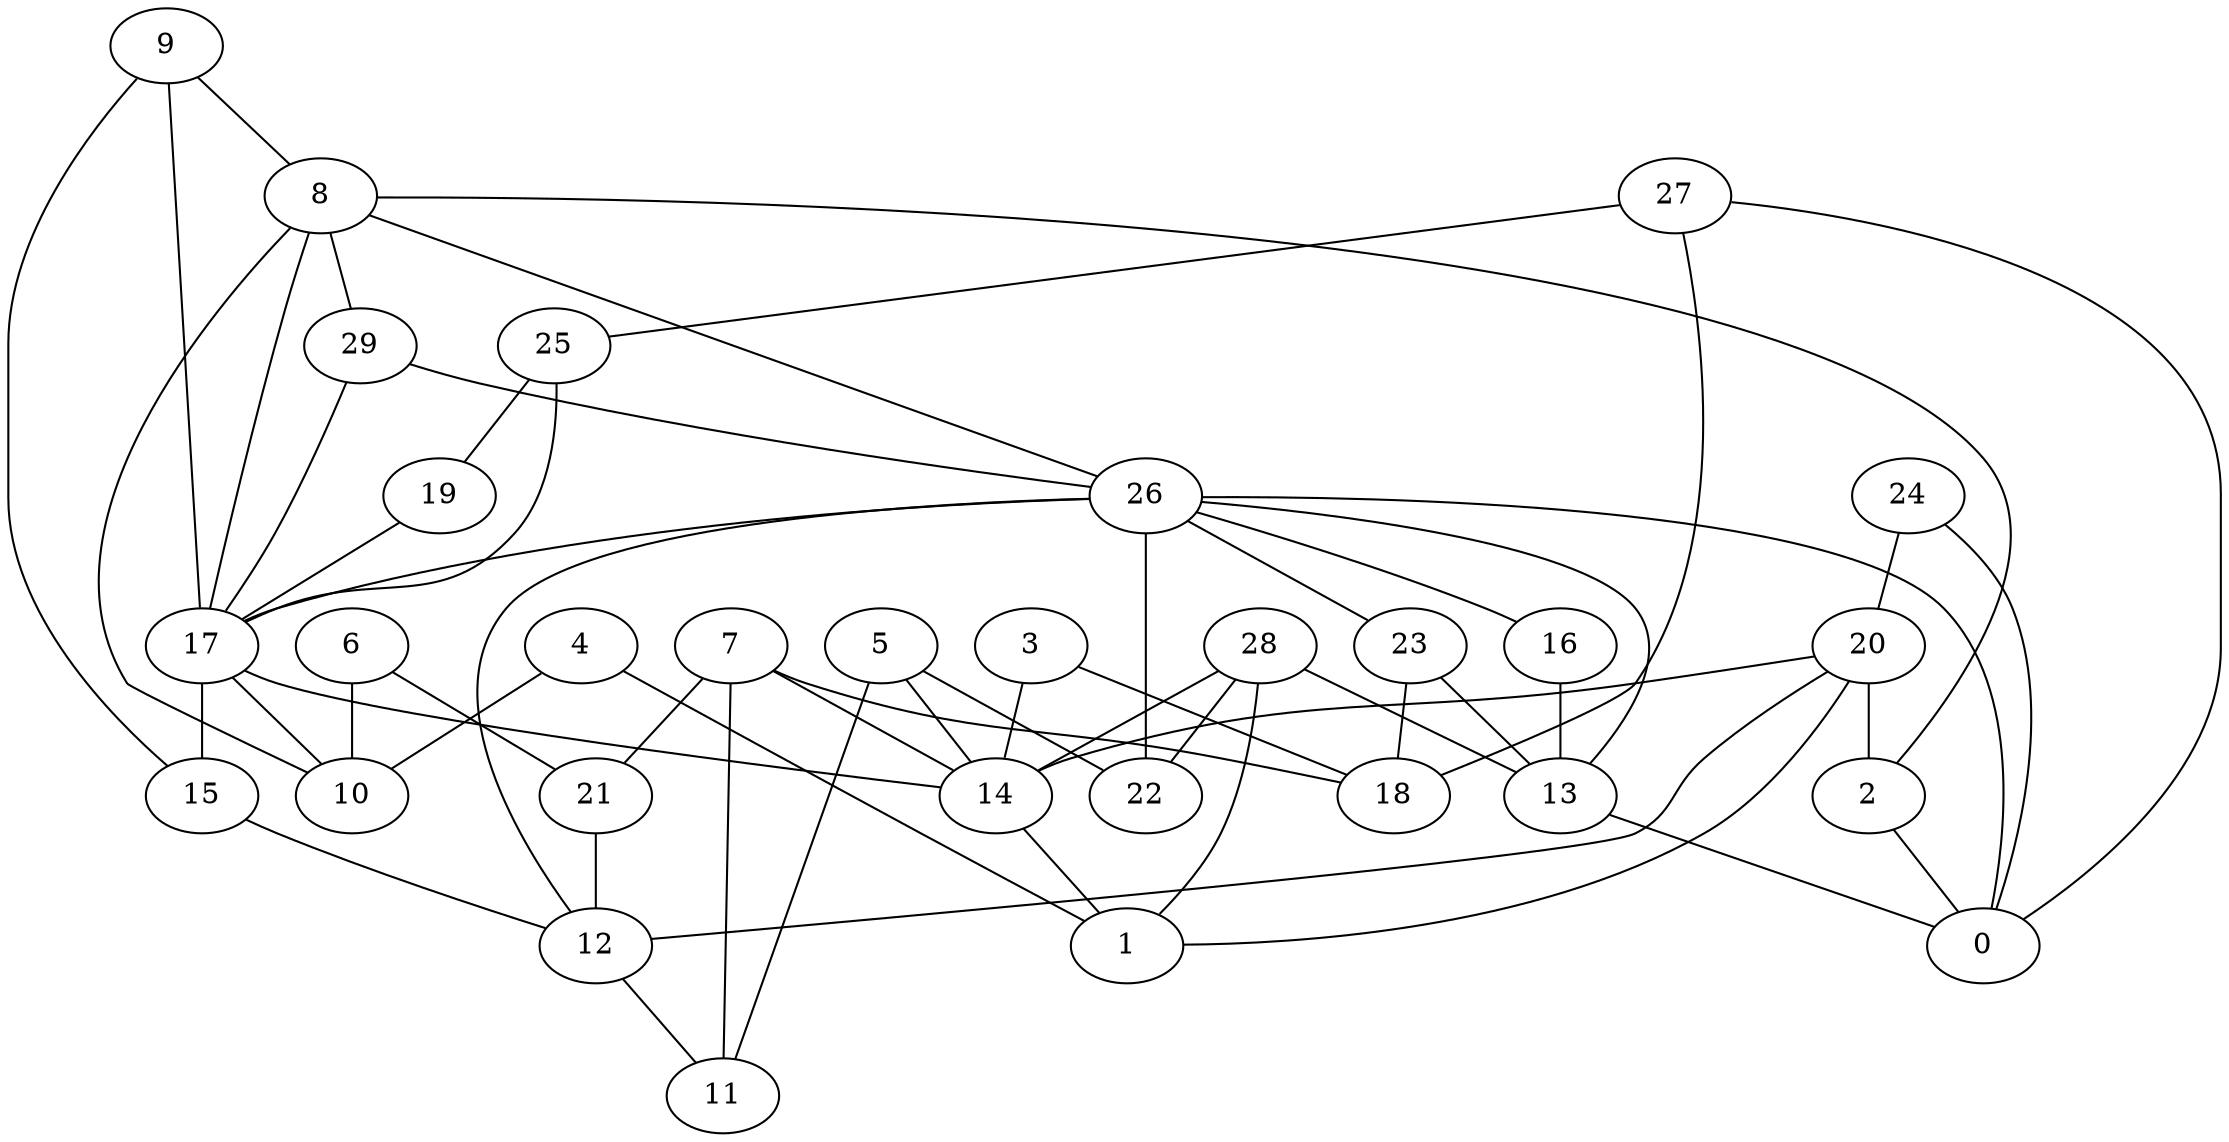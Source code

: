 digraph GG_graph {

subgraph G_graph {
edge [color = black]
"8" -> "17" [dir = none]
"8" -> "26" [dir = none]
"8" -> "2" [dir = none]
"8" -> "29" [dir = none]
"8" -> "10" [dir = none]
"16" -> "13" [dir = none]
"13" -> "0" [dir = none]
"29" -> "26" [dir = none]
"29" -> "17" [dir = none]
"15" -> "12" [dir = none]
"14" -> "1" [dir = none]
"26" -> "13" [dir = none]
"26" -> "17" [dir = none]
"26" -> "12" [dir = none]
"26" -> "16" [dir = none]
"26" -> "0" [dir = none]
"26" -> "22" [dir = none]
"26" -> "23" [dir = none]
"9" -> "15" [dir = none]
"9" -> "17" [dir = none]
"9" -> "8" [dir = none]
"12" -> "11" [dir = none]
"28" -> "13" [dir = none]
"28" -> "14" [dir = none]
"28" -> "1" [dir = none]
"28" -> "22" [dir = none]
"17" -> "14" [dir = none]
"17" -> "10" [dir = none]
"17" -> "15" [dir = none]
"19" -> "17" [dir = none]
"3" -> "18" [dir = none]
"3" -> "14" [dir = none]
"6" -> "21" [dir = none]
"6" -> "10" [dir = none]
"24" -> "20" [dir = none]
"24" -> "0" [dir = none]
"27" -> "18" [dir = none]
"27" -> "0" [dir = none]
"27" -> "25" [dir = none]
"7" -> "14" [dir = none]
"7" -> "11" [dir = none]
"7" -> "21" [dir = none]
"7" -> "18" [dir = none]
"20" -> "2" [dir = none]
"20" -> "1" [dir = none]
"20" -> "12" [dir = none]
"20" -> "14" [dir = none]
"4" -> "1" [dir = none]
"4" -> "10" [dir = none]
"21" -> "12" [dir = none]
"23" -> "18" [dir = none]
"23" -> "13" [dir = none]
"5" -> "22" [dir = none]
"5" -> "14" [dir = none]
"5" -> "11" [dir = none]
"25" -> "19" [dir = none]
"25" -> "17" [dir = none]
"2" -> "0" [dir = none]
}

}

